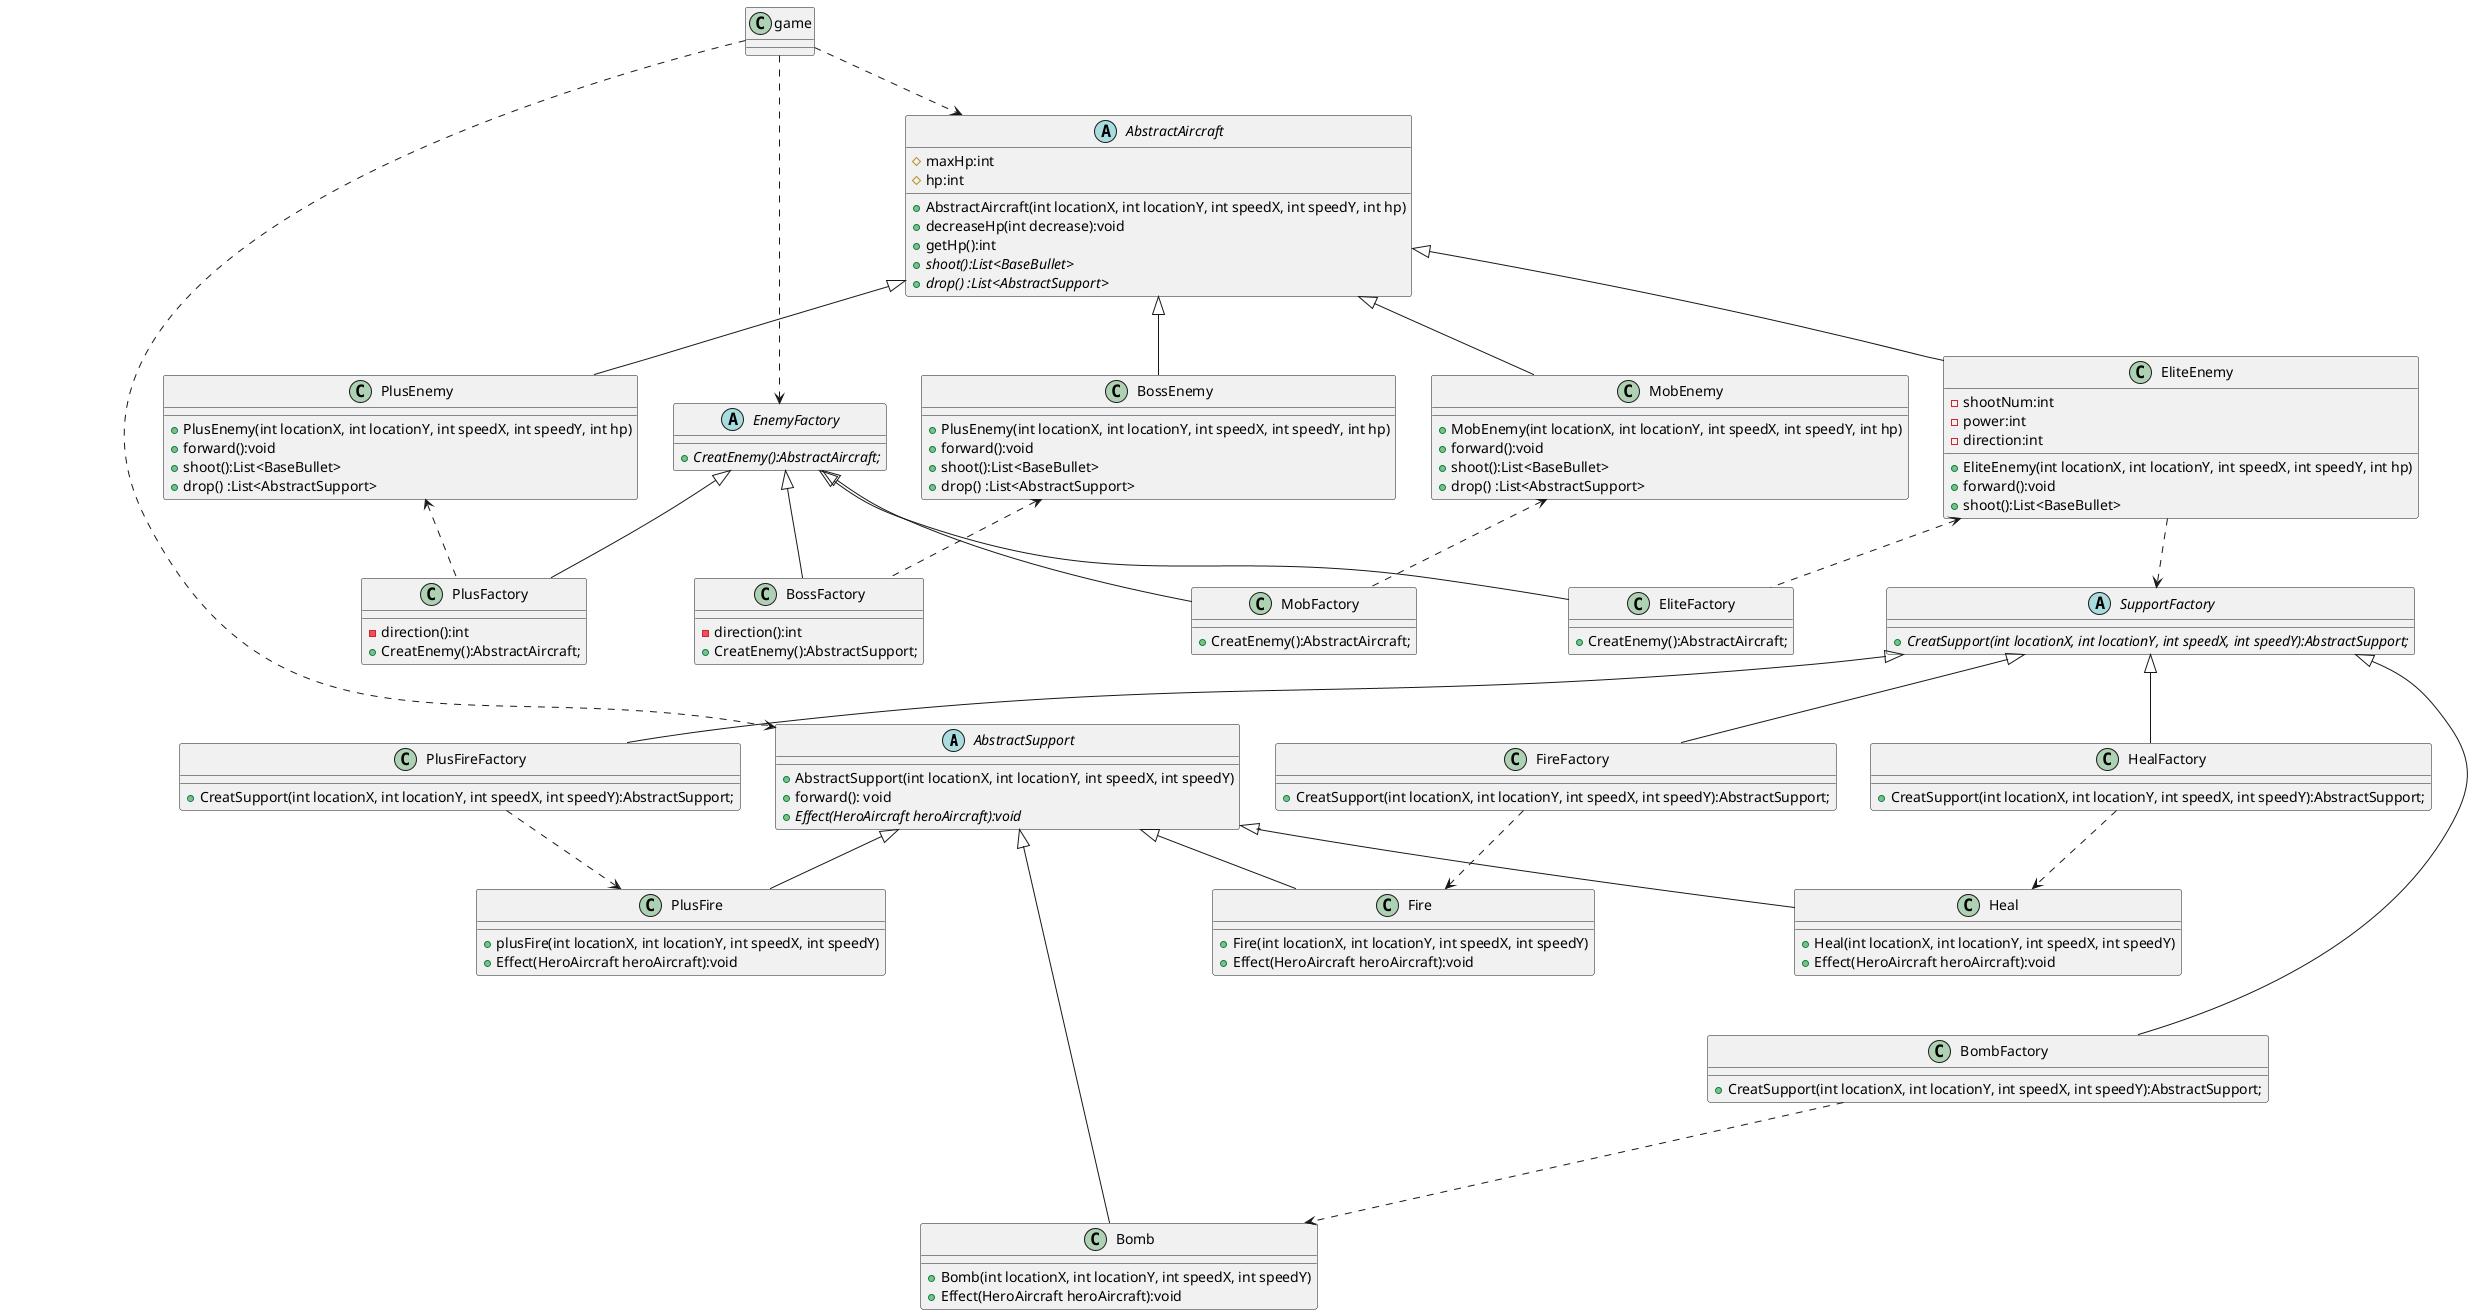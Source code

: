  @startuml
'https://plantuml.com/sequence-diagram

abstract AbstractSupport {
    + AbstractSupport(int locationX, int locationY, int speedX, int speedY)
    + forward(): void
    + {abstract} Effect(HeroAircraft heroAircraft):void
}

class Bomb {
    +Bomb(int locationX, int locationY, int speedX, int speedY)
    +Effect(HeroAircraft heroAircraft):void
}

class Fire {
    +Fire(int locationX, int locationY, int speedX, int speedY)
    +Effect(HeroAircraft heroAircraft):void
}

class Heal {
    +Heal(int locationX, int locationY, int speedX, int speedY)
    +Effect(HeroAircraft heroAircraft):void
}
class PlusFire
{
    +plusFire(int locationX, int locationY, int speedX, int speedY)
    +Effect(HeroAircraft heroAircraft):void
}
AbstractSupport <|-- Bomb
AbstractSupport <|-- Fire
AbstractSupport <|-- Heal
AbstractSupport <|-- PlusFire

abstract class SupportFactory {
    +{abstract}CreatSupport(int locationX, int locationY, int speedX, int speedY):AbstractSupport;
}
class BombFactory {
    +CreatSupport(int locationX, int locationY, int speedX, int speedY):AbstractSupport;
}
class FireFactory {
    +CreatSupport(int locationX, int locationY, int speedX, int speedY):AbstractSupport;
}

class HealFactory {
    +CreatSupport(int locationX, int locationY, int speedX, int speedY):AbstractSupport;
}

class PlusFireFactory
{
    +CreatSupport(int locationX, int locationY, int speedX, int speedY):AbstractSupport;
}
HealFactory ..> Heal
BombFactory ..> Bomb
FireFactory ..> Fire
PlusFireFactory ..> PlusFire
SupportFactory <|-- BombFactory
SupportFactory <|-- FireFactory
SupportFactory <|-- HealFactory
SupportFactory <|-- PlusFireFactory

class MobEnemy {
    + MobEnemy(int locationX, int locationY, int speedX, int speedY, int hp)
    + forward():void
    + shoot():List<BaseBullet>
    + drop() :List<AbstractSupport>
}
AbstractAircraft <|-- MobEnemy

class PlusEnemy{
    + PlusEnemy(int locationX, int locationY, int speedX, int speedY, int hp)
    + forward():void
    + shoot():List<BaseBullet>
    + drop() :List<AbstractSupport>
}
AbstractAircraft <|-- PlusEnemy

class EliteEnemy {
    - shootNum:int
    - power:int
    - direction:int
    + EliteEnemy(int locationX, int locationY, int speedX, int speedY, int hp)
    + forward():void
    + shoot():List<BaseBullet>
}
AbstractAircraft <|-- EliteEnemy

class BossEnemy{
    + PlusEnemy(int locationX, int locationY, int speedX, int speedY, int hp)
    + forward():void
    + shoot():List<BaseBullet>
    + drop() :List<AbstractSupport>
}
AbstractAircraft <|-- BossEnemy

abstract class AbstractAircraft
{
	# maxHp:int
    # hp:int
    + AbstractAircraft(int locationX, int locationY, int speedX, int speedY, int hp)
    + decreaseHp(int decrease):void
    + getHp():int
    + {abstract} shoot():List<BaseBullet>
    + {abstract} drop() :List<AbstractSupport>
 }

abstract class EnemyFactory {
    +{abstract}CreatEnemy():AbstractAircraft;
}
class EliteFactory {
    +CreatEnemy():AbstractAircraft;
}
class MobFactory {
    +CreatEnemy():AbstractAircraft;
}
class PlusFactory{
    -direction():int
    +CreatEnemy():AbstractAircraft;
}
class BossFactory{
    -direction():int
    +CreatEnemy():AbstractSupport;
}
MobEnemy <.. MobFactory
EliteEnemy <.. EliteFactory
EnemyFactory <|-- EliteFactory
EnemyFactory <|-- MobFactory
EnemyFactory <|-- PlusFactory
PlusEnemy <.. PlusFactory
EnemyFactory <|-- BossFactory
BossEnemy <.. BossFactory



class game{}
game ..> AbstractAircraft
game ..> EnemyFactory
game ..> AbstractSupport
EliteEnemy ..> SupportFactory
@enduml